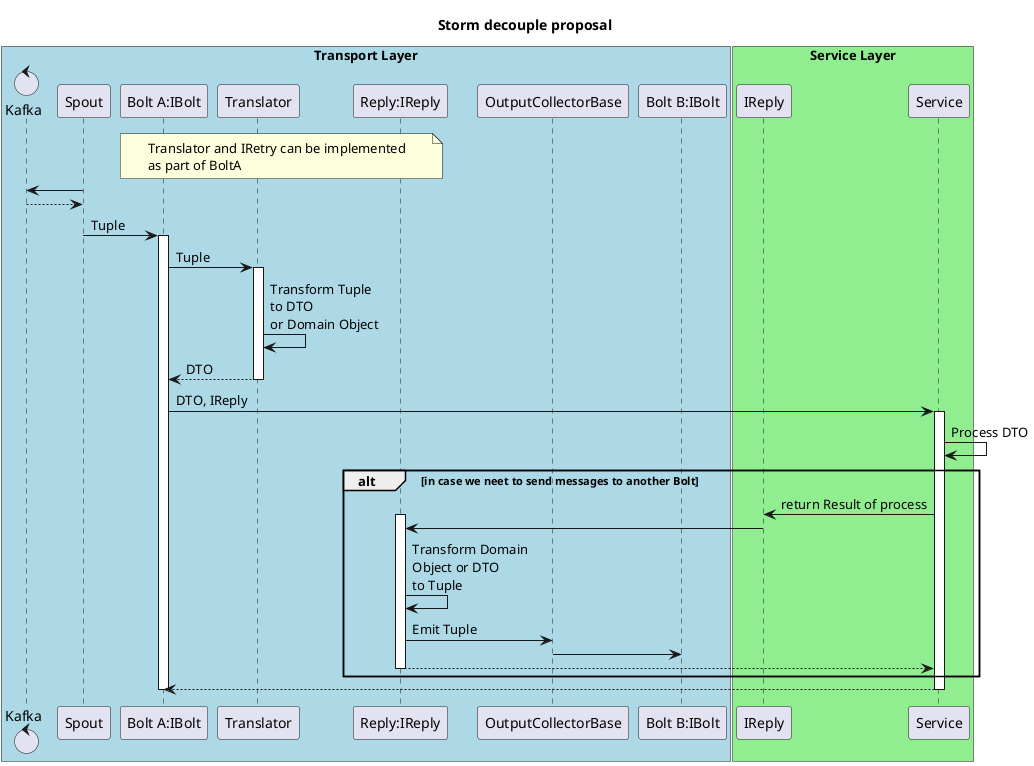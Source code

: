 @startuml

title Storm decouple proposal

box "Transport Layer" #LightBlue
    control Kafka
    participant Spout
    participant "Bolt A:IBolt" as BoltA
    participant Translator
    participant "Reply:IReply" as Reply
    participant OutputCollectorBase
    participant "Bolt B:IBolt" as BoltB
end box


box "Service Layer" #LightGreen
    participant IReply
    participant Service
end box

note over BoltA, Reply
Translator and IRetry can be implemented
as part of BoltA
end note

Kafka <- Spout
Kafka --> Spout

Spout -> BoltA : Tuple
activate BoltA
BoltA -> Translator : Tuple
activate Translator
Translator -> Translator : Transform Tuple \nto DTO\nor Domain Object
BoltA <-- Translator : DTO
deactivate Translator
BoltA -> Service : DTO, IReply
activate Service
Service -> Service: Process DTO
alt in case we neet to send messages to another Bolt
Service -> IReply : return Result of process
activate Reply
IReply -> Reply
Reply -> Reply : Transform Domain \nObject or DTO \nto Tuple
OutputCollectorBase <- Reply : Emit Tuple
OutputCollectorBase -> BoltB
Reply --> Service
deactivate Reply
end
Service --> BoltA
deactivate Service
deactivate BoltA

@enduml
